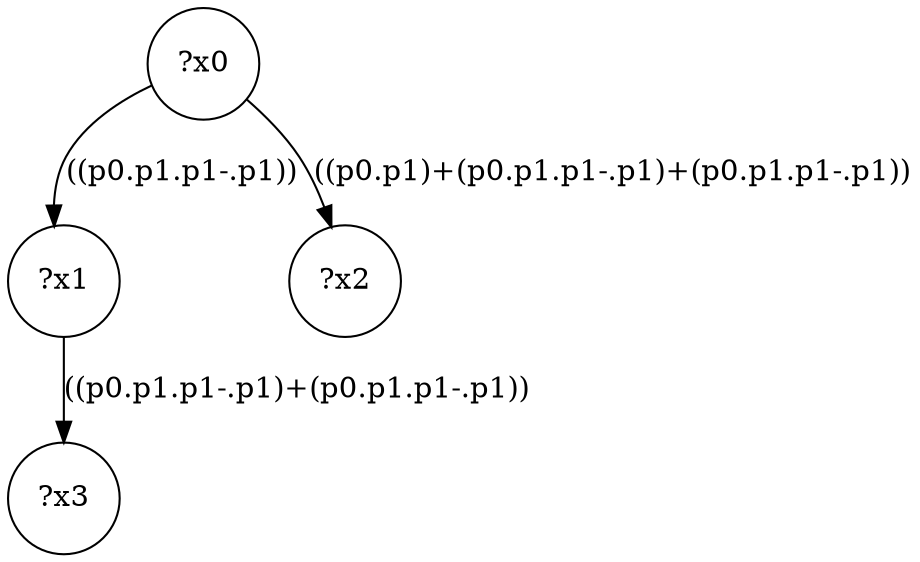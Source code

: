 digraph g {
	x0 [shape=circle, label="?x0"];
	x1 [shape=circle, label="?x1"];
	x0 -> x1 [label="((p0.p1.p1-.p1))"];
	x2 [shape=circle, label="?x2"];
	x0 -> x2 [label="((p0.p1)+(p0.p1.p1-.p1)+(p0.p1.p1-.p1))"];
	x3 [shape=circle, label="?x3"];
	x1 -> x3 [label="((p0.p1.p1-.p1)+(p0.p1.p1-.p1))"];
}
